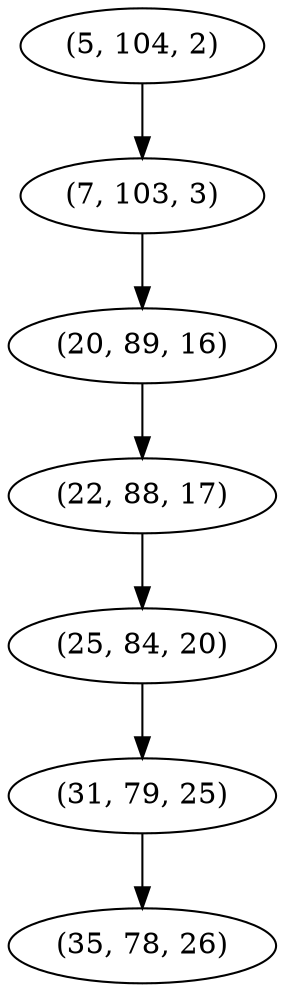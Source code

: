 digraph tree {
    "(5, 104, 2)";
    "(7, 103, 3)";
    "(20, 89, 16)";
    "(22, 88, 17)";
    "(25, 84, 20)";
    "(31, 79, 25)";
    "(35, 78, 26)";
    "(5, 104, 2)" -> "(7, 103, 3)";
    "(7, 103, 3)" -> "(20, 89, 16)";
    "(20, 89, 16)" -> "(22, 88, 17)";
    "(22, 88, 17)" -> "(25, 84, 20)";
    "(25, 84, 20)" -> "(31, 79, 25)";
    "(31, 79, 25)" -> "(35, 78, 26)";
}

